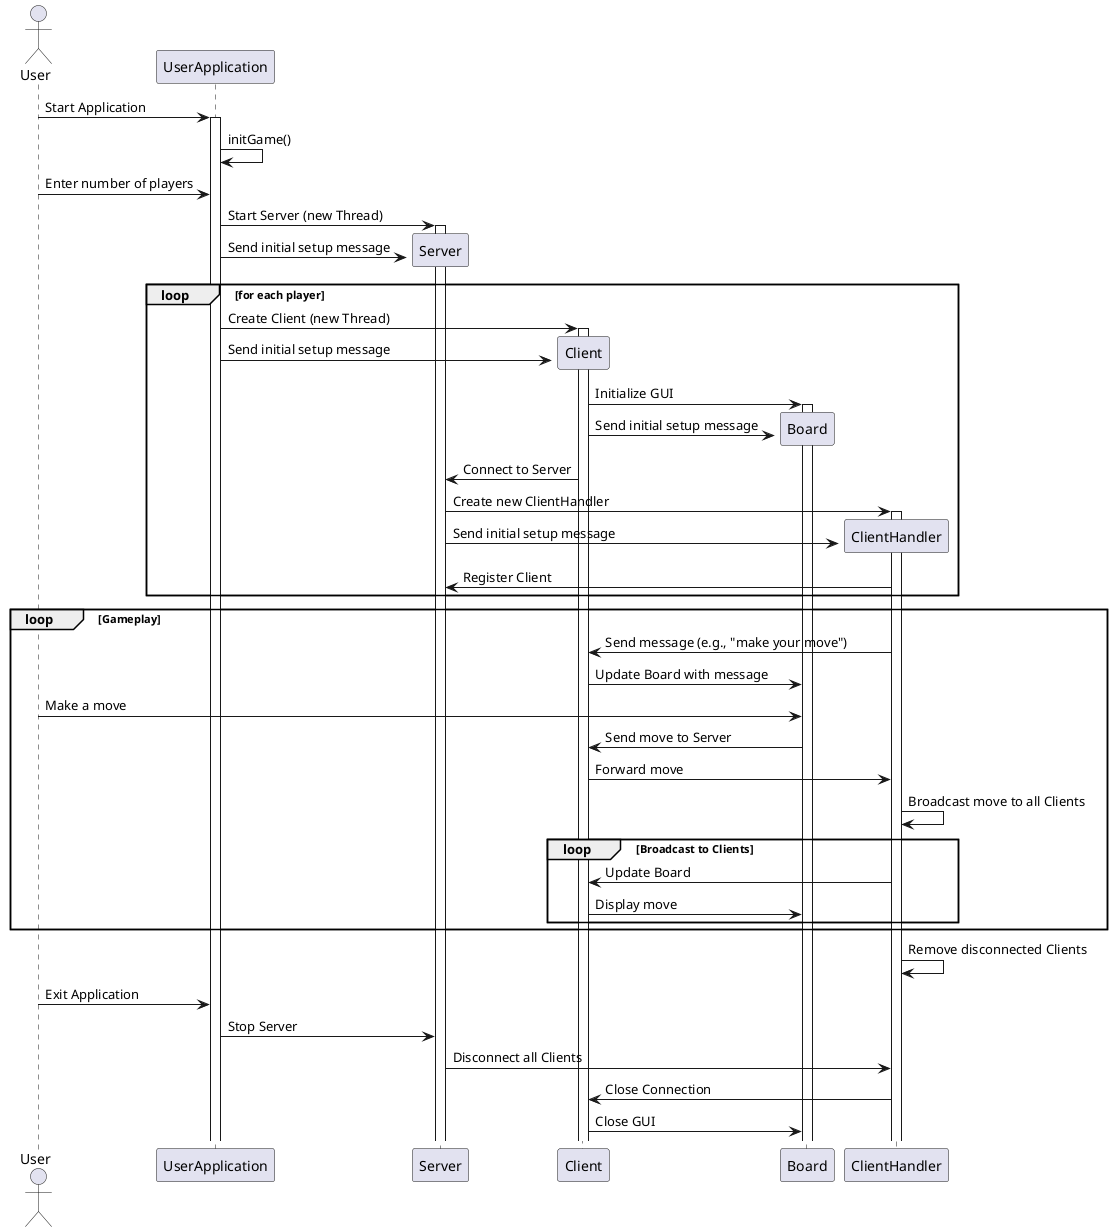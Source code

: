 @startuml

actor User
participant "UserApplication" as UA
participant "Server" as Server
participant "Client" as Client
participant "Board" as Board
participant "ClientHandler" as ClientHandler

User -> UA: Start Application
activate UA
UA -> UA: initGame()
User -> UA: Enter number of players
UA -> Server: Start Server (new Thread)
create Server
activate Server
UA -> Server: Send initial setup message

loop for each player
    UA -> Client: Create Client (new Thread)
    create Client
    activate Client
    UA -> Client: Send initial setup message
    Client -> Board: Initialize GUI
    create Board
    activate Board
    Client -> Board: Send initial setup message
    Client -> Server: Connect to Server
    Server -> ClientHandler: Create new ClientHandler
    create ClientHandler
    activate ClientHandler
    Server -> ClientHandler: Send initial setup message
    ClientHandler -> Server: Register Client
end

loop Gameplay
    ClientHandler -> Client: Send message (e.g., "make your move")
    Client -> Board: Update Board with message
    User -> Board: Make a move
    Board -> Client: Send move to Server
    Client -> ClientHandler: Forward move
    ClientHandler -> ClientHandler: Broadcast move to all Clients
    loop Broadcast to Clients
        ClientHandler -> Client: Update Board
        Client -> Board: Display move
    end
end

ClientHandler -> ClientHandler: Remove disconnected Clients

User -> UA: Exit Application
UA -> Server: Stop Server
Server -> ClientHandler: Disconnect all Clients
ClientHandler -> Client: Close Connection
Client -> Board: Close GUI
@enduml
